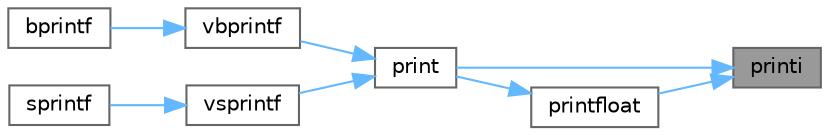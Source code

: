 digraph "printi"
{
 // INTERACTIVE_SVG=YES
 // LATEX_PDF_SIZE
  bgcolor="transparent";
  edge [fontname=Helvetica,fontsize=10,labelfontname=Helvetica,labelfontsize=10];
  node [fontname=Helvetica,fontsize=10,shape=box,height=0.2,width=0.4];
  rankdir="RL";
  Node1 [id="Node000001",label="printi",height=0.2,width=0.4,color="gray40", fillcolor="grey60", style="filled", fontcolor="black",tooltip=" "];
  Node1 -> Node2 [id="edge1_Node000001_Node000002",dir="back",color="steelblue1",style="solid",tooltip=" "];
  Node2 [id="Node000002",label="print",height=0.2,width=0.4,color="grey40", fillcolor="white", style="filled",URL="$printf_8c.html#aa0585acb8fbf31a90ffbf65ba543abe1",tooltip=" "];
  Node2 -> Node3 [id="edge2_Node000002_Node000003",dir="back",color="steelblue1",style="solid",tooltip=" "];
  Node3 [id="Node000003",label="vbprintf",height=0.2,width=0.4,color="grey40", fillcolor="white", style="filled",URL="$printf_8h.html#a65fa2c2b1fdeb49ee1d35b47be733d17",tooltip=" "];
  Node3 -> Node4 [id="edge3_Node000003_Node000004",dir="back",color="steelblue1",style="solid",tooltip=" "];
  Node4 [id="Node000004",label="bprintf",height=0.2,width=0.4,color="grey40", fillcolor="white", style="filled",URL="$printf_8h.html#a30e09ab10214b5e9b93f4c765f373649",tooltip=" "];
  Node2 -> Node5 [id="edge4_Node000002_Node000005",dir="back",color="steelblue1",style="solid",tooltip=" "];
  Node5 [id="Node000005",label="vsprintf",height=0.2,width=0.4,color="grey40", fillcolor="white", style="filled",URL="$printf_8h.html#a984687e0cb1dfa69b33161177d270337",tooltip=" "];
  Node5 -> Node6 [id="edge5_Node000005_Node000006",dir="back",color="steelblue1",style="solid",tooltip=" "];
  Node6 [id="Node000006",label="sprintf",height=0.2,width=0.4,color="grey40", fillcolor="white", style="filled",URL="$printf_8h.html#a014f72d1eb635d44f4547d6153c9afd1",tooltip=" "];
  Node1 -> Node7 [id="edge6_Node000001_Node000007",dir="back",color="steelblue1",style="solid",tooltip=" "];
  Node7 [id="Node000007",label="printfloat",height=0.2,width=0.4,color="grey40", fillcolor="white", style="filled",URL="$printf_8c.html#a4e12f38d03cb05b93d73df6a33fcf44d",tooltip=" "];
  Node7 -> Node2 [id="edge7_Node000007_Node000002",dir="back",color="steelblue1",style="solid",tooltip=" "];
}
